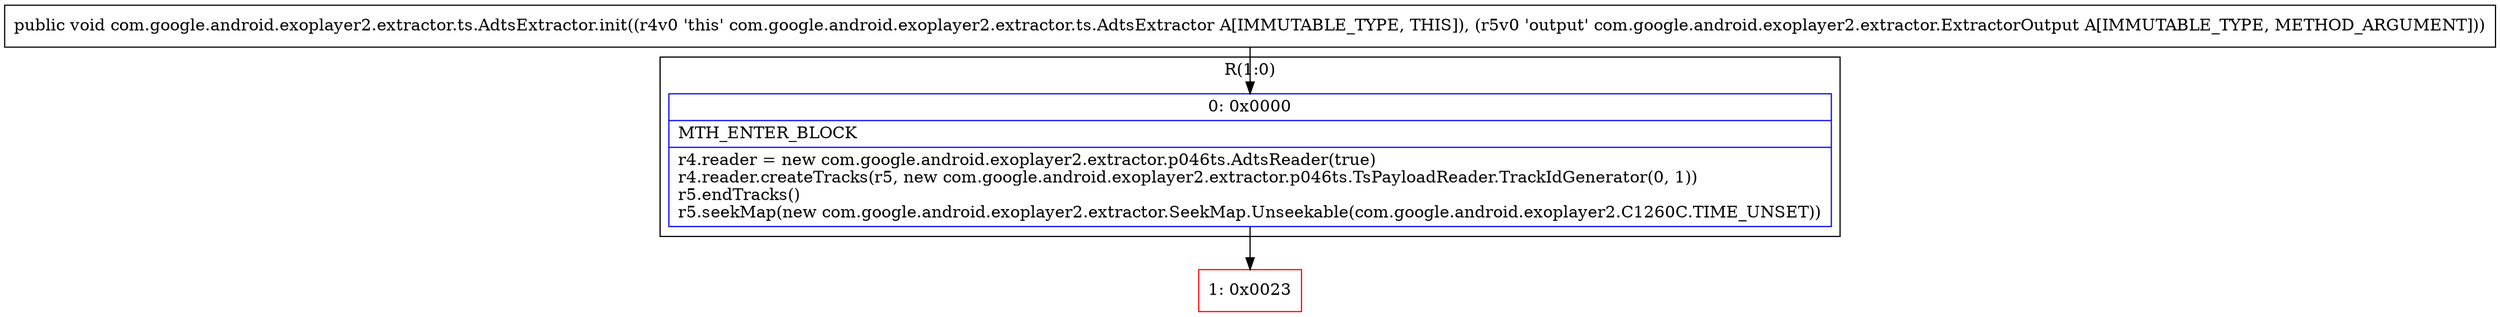 digraph "CFG forcom.google.android.exoplayer2.extractor.ts.AdtsExtractor.init(Lcom\/google\/android\/exoplayer2\/extractor\/ExtractorOutput;)V" {
subgraph cluster_Region_1290699355 {
label = "R(1:0)";
node [shape=record,color=blue];
Node_0 [shape=record,label="{0\:\ 0x0000|MTH_ENTER_BLOCK\l|r4.reader = new com.google.android.exoplayer2.extractor.p046ts.AdtsReader(true)\lr4.reader.createTracks(r5, new com.google.android.exoplayer2.extractor.p046ts.TsPayloadReader.TrackIdGenerator(0, 1))\lr5.endTracks()\lr5.seekMap(new com.google.android.exoplayer2.extractor.SeekMap.Unseekable(com.google.android.exoplayer2.C1260C.TIME_UNSET))\l}"];
}
Node_1 [shape=record,color=red,label="{1\:\ 0x0023}"];
MethodNode[shape=record,label="{public void com.google.android.exoplayer2.extractor.ts.AdtsExtractor.init((r4v0 'this' com.google.android.exoplayer2.extractor.ts.AdtsExtractor A[IMMUTABLE_TYPE, THIS]), (r5v0 'output' com.google.android.exoplayer2.extractor.ExtractorOutput A[IMMUTABLE_TYPE, METHOD_ARGUMENT])) }"];
MethodNode -> Node_0;
Node_0 -> Node_1;
}


